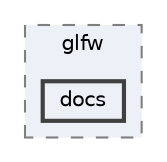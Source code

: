 digraph "runtime/glfw/docs"
{
 // LATEX_PDF_SIZE
  bgcolor="transparent";
  edge [fontname=Helvetica,fontsize=10,labelfontname=Helvetica,labelfontsize=10];
  node [fontname=Helvetica,fontsize=10,shape=box,height=0.2,width=0.4];
  compound=true
  subgraph clusterdir_5cf8d977d79e60b4047f94b5a17051ac {
    graph [ bgcolor="#edf0f7", pencolor="grey50", label="glfw", fontname=Helvetica,fontsize=10 style="filled,dashed", URL="dir_5cf8d977d79e60b4047f94b5a17051ac.html",tooltip=""]
  dir_120932f99ec707d6886f2deac34fd553 [label="docs", fillcolor="#edf0f7", color="grey25", style="filled,bold", URL="dir_120932f99ec707d6886f2deac34fd553.html",tooltip=""];
  }
}
